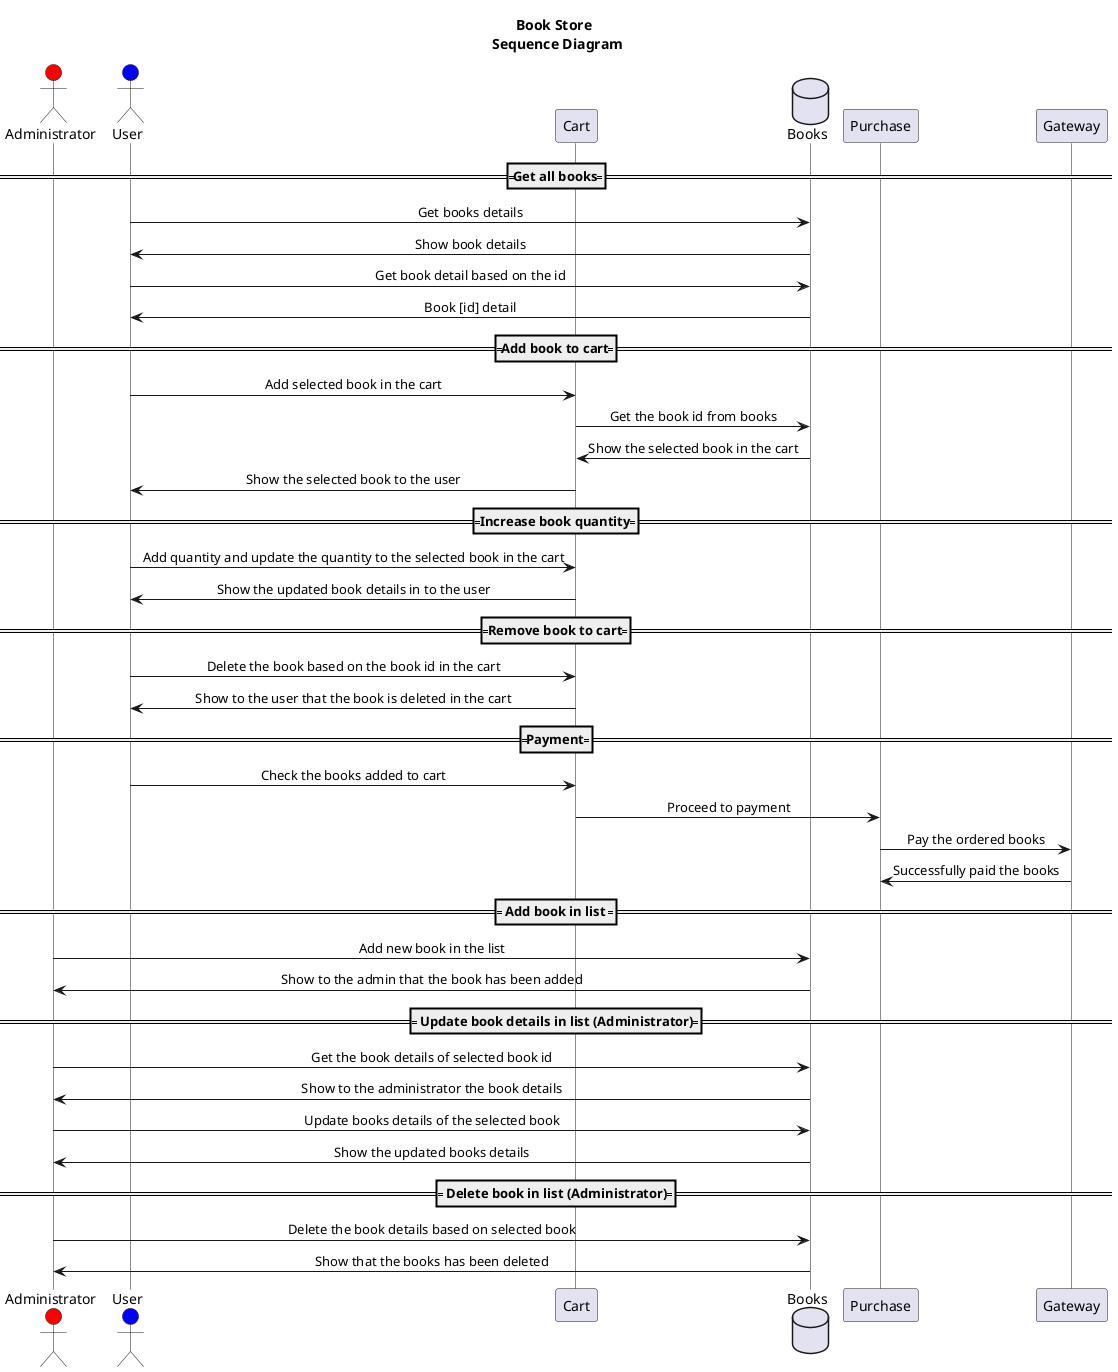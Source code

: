 @startuml
title Book Store \n Sequence Diagram

skinparam SequenceMessageAlignment center
skinparam lifelineStrategy nosolid

actor Administrator #red
actor User #blue
participant Cart
database Books
participant Purchase
participant Gateway


====Get all books====
User -> Books: Get books details
Books -> User: Show book details 

User -> Books: Get book detail based on the id
Books -> User: Book [id] detail

====Add book to cart====
User -> Cart: Add selected book in the cart
Cart -> Books: Get the book id from books
Books -> Cart: Show the selected book in the cart
Cart -> User: Show the selected book to the user

====Increase book quantity====
User -> Cart: Add quantity and update the quantity to the selected book in the cart
Cart -> User: Show the updated book details in to the user

====Remove book to cart====
User -> Cart: Delete the book based on the book id in the cart
Cart -> User: Show to the user that the book is deleted in the cart

====Payment====
User -> Cart: Check the books added to cart 
Cart -> Purchase: Proceed to payment 
Purchase -> Gateway: Pay the ordered books
Gateway -> Purchase: Successfully paid the books


==== Add book in list ====
Administrator -> Books: Add new book in the list
Books -> Administrator: Show to the admin that the book has been added

==== Update book details in list (Administrator)====
Administrator -> Books: Get the book details of selected book id
Books -> Administrator: Show to the administrator the book details
Administrator -> Books: Update books details of the selected book
Books -> Administrator: Show the updated books details

==== Delete book in list (Administrator)====
Administrator -> Books: Delete the book details based on selected book
Books -> Administrator: Show that the books has been deleted
@enduml
